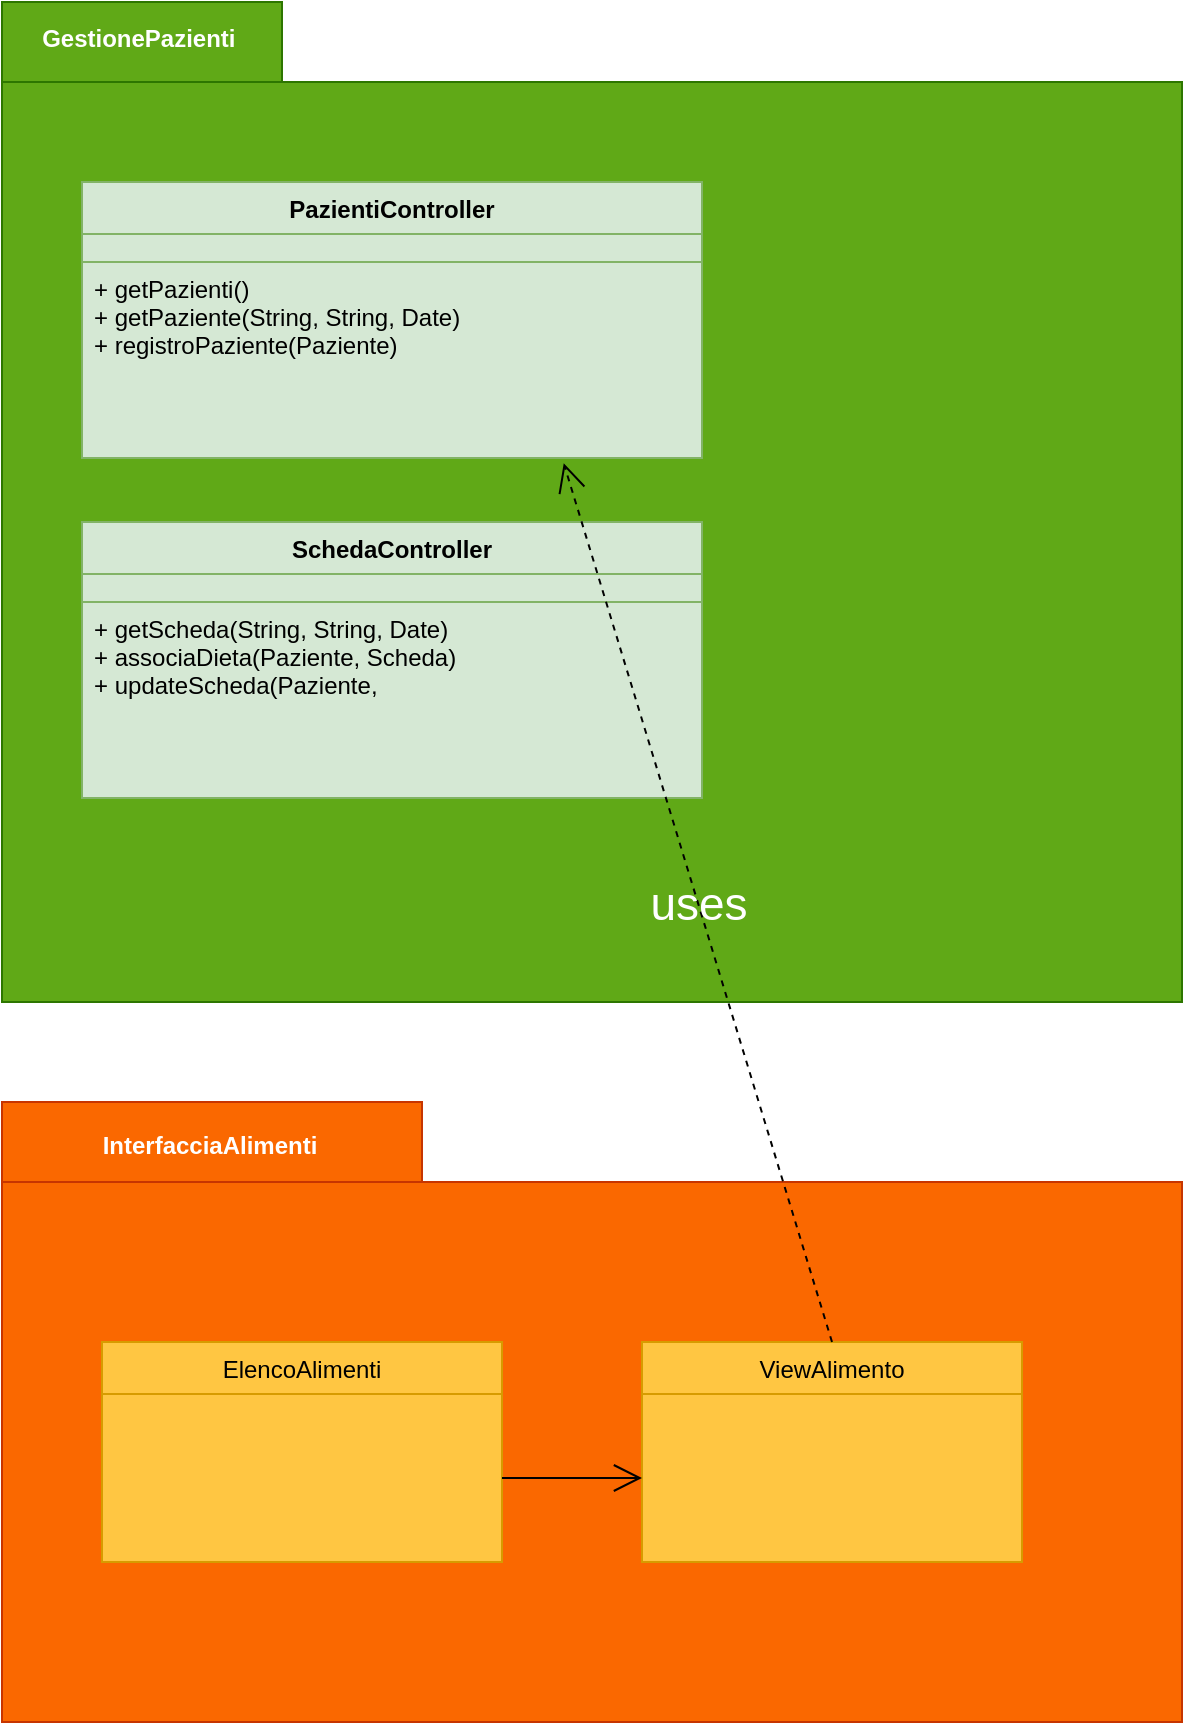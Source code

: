 <mxfile version="17.5.0" type="device"><diagram id="CF-CN9mxn05kVz-OpUtG" name="Page-1"><mxGraphModel dx="1185" dy="661" grid="1" gridSize="10" guides="1" tooltips="1" connect="1" arrows="1" fold="1" page="1" pageScale="1" pageWidth="827" pageHeight="1169" math="0" shadow="0"><root><mxCell id="0"/><mxCell id="1" parent="0"/><mxCell id="Cxv-zkQNOTREW5aY-114-4" value="" style="group" vertex="1" connectable="0" parent="1"><mxGeometry x="50" y="50" width="590" height="500" as="geometry"/></mxCell><mxCell id="Cxv-zkQNOTREW5aY-114-1" value="" style="shape=folder;fontStyle=1;spacingTop=10;tabWidth=140;tabHeight=40;tabPosition=left;html=1;fillColor=#60a917;strokeColor=#2D7600;fontColor=#ffffff;" vertex="1" parent="Cxv-zkQNOTREW5aY-114-4"><mxGeometry width="590" height="500" as="geometry"/></mxCell><mxCell id="Cxv-zkQNOTREW5aY-114-2" value="GestionePazienti" style="text;align=center;fontStyle=1;verticalAlign=middle;spacingLeft=3;spacingRight=3;rotatable=0;points=[[0,0.5],[1,0.5]];portConstraint=eastwest;fontColor=#FFFFFF;" vertex="1" parent="Cxv-zkQNOTREW5aY-114-4"><mxGeometry x="13.538" y="0.845" width="109.767" height="33.333" as="geometry"/></mxCell><mxCell id="Cxv-zkQNOTREW5aY-114-5" value="PazientiController" style="swimlane;fontStyle=1;align=center;verticalAlign=top;childLayout=stackLayout;horizontal=1;startSize=26;horizontalStack=0;resizeParent=1;resizeParentMax=0;resizeLast=0;collapsible=1;marginBottom=0;fillColor=#d5e8d4;strokeColor=#82b366;" vertex="1" parent="Cxv-zkQNOTREW5aY-114-4"><mxGeometry x="40" y="90" width="310" height="138" as="geometry"/></mxCell><mxCell id="Cxv-zkQNOTREW5aY-114-6" value="" style="text;align=left;verticalAlign=top;spacingLeft=4;spacingRight=4;overflow=hidden;rotatable=0;points=[[0,0.5],[1,0.5]];portConstraint=eastwest;fillColor=#d5e8d4;strokeColor=#82b366;" vertex="1" parent="Cxv-zkQNOTREW5aY-114-5"><mxGeometry y="26" width="310" height="14" as="geometry"/></mxCell><mxCell id="Cxv-zkQNOTREW5aY-114-8" value="+ getPazienti()&#xA;+ getPaziente(String, String, Date)&#xA;+ registroPaziente(Paziente)&#xA;&#xA;&#xA;&#xA;" style="text;strokeColor=#82b366;fillColor=#d5e8d4;align=left;verticalAlign=top;spacingLeft=4;spacingRight=4;overflow=hidden;rotatable=0;points=[[0,0.5],[1,0.5]];portConstraint=eastwest;" vertex="1" parent="Cxv-zkQNOTREW5aY-114-5"><mxGeometry y="40" width="310" height="98" as="geometry"/></mxCell><mxCell id="Cxv-zkQNOTREW5aY-114-20" value="SchedaController" style="swimlane;fontStyle=1;align=center;verticalAlign=top;childLayout=stackLayout;horizontal=1;startSize=26;horizontalStack=0;resizeParent=1;resizeParentMax=0;resizeLast=0;collapsible=1;marginBottom=0;fillColor=#d5e8d4;strokeColor=#82b366;" vertex="1" parent="Cxv-zkQNOTREW5aY-114-4"><mxGeometry x="40" y="260" width="310" height="138" as="geometry"/></mxCell><mxCell id="Cxv-zkQNOTREW5aY-114-21" value="" style="text;align=left;verticalAlign=top;spacingLeft=4;spacingRight=4;overflow=hidden;rotatable=0;points=[[0,0.5],[1,0.5]];portConstraint=eastwest;fillColor=#d5e8d4;strokeColor=#82b366;" vertex="1" parent="Cxv-zkQNOTREW5aY-114-20"><mxGeometry y="26" width="310" height="14" as="geometry"/></mxCell><mxCell id="Cxv-zkQNOTREW5aY-114-22" value="+ getScheda(String, String, Date)&#xA;+ associaDieta(Paziente, Scheda)&#xA;+ updateScheda(Paziente, &#xA;&#xA;&#xA;&#xA;" style="text;strokeColor=#82b366;fillColor=#d5e8d4;align=left;verticalAlign=top;spacingLeft=4;spacingRight=4;overflow=hidden;rotatable=0;points=[[0,0.5],[1,0.5]];portConstraint=eastwest;" vertex="1" parent="Cxv-zkQNOTREW5aY-114-20"><mxGeometry y="40" width="310" height="98" as="geometry"/></mxCell><mxCell id="Cxv-zkQNOTREW5aY-114-9" value="" style="shape=folder;fontStyle=1;spacingTop=10;tabWidth=210;tabHeight=40;tabPosition=left;html=1;fontColor=#000000;fillColor=#fa6800;strokeColor=#C73500;" vertex="1" parent="1"><mxGeometry x="50" y="600" width="590" height="310" as="geometry"/></mxCell><mxCell id="Cxv-zkQNOTREW5aY-114-10" value="InterfacciaAlimenti" style="text;align=center;fontStyle=1;verticalAlign=middle;spacingLeft=3;spacingRight=3;strokeColor=none;rotatable=0;points=[[0,0.5],[1,0.5]];portConstraint=eastwest;fontColor=#FFFFFF;" vertex="1" parent="1"><mxGeometry x="114" y="608" width="80" height="26" as="geometry"/></mxCell><mxCell id="Cxv-zkQNOTREW5aY-114-11" value="ViewAlimento" style="swimlane;fontStyle=0;childLayout=stackLayout;horizontal=1;startSize=26;fillColor=#FFC642;horizontalStack=0;resizeParent=1;resizeParentMax=0;resizeLast=0;collapsible=1;marginBottom=0;strokeColor=#d79b00;" vertex="1" parent="1"><mxGeometry x="370" y="720" width="190" height="110" as="geometry"/></mxCell><mxCell id="Cxv-zkQNOTREW5aY-114-12" value="" style="text;strokeColor=#d79b00;fillColor=#FFC642;align=left;verticalAlign=top;spacingLeft=4;spacingRight=4;overflow=hidden;rotatable=0;points=[[0,0.5],[1,0.5]];portConstraint=eastwest;" vertex="1" parent="Cxv-zkQNOTREW5aY-114-11"><mxGeometry y="26" width="190" height="84" as="geometry"/></mxCell><mxCell id="Cxv-zkQNOTREW5aY-114-15" value="ElencoAlimenti" style="swimlane;fontStyle=0;childLayout=stackLayout;horizontal=1;startSize=26;fillColor=#FFC642;horizontalStack=0;resizeParent=1;resizeParentMax=0;resizeLast=0;collapsible=1;marginBottom=0;strokeColor=#d79b00;" vertex="1" parent="1"><mxGeometry x="100" y="720" width="200" height="110" as="geometry"/></mxCell><mxCell id="Cxv-zkQNOTREW5aY-114-16" value="" style="text;strokeColor=#d79b00;fillColor=#FFC642;align=left;verticalAlign=top;spacingLeft=4;spacingRight=4;overflow=hidden;rotatable=0;points=[[0,0.5],[1,0.5]];portConstraint=eastwest;" vertex="1" parent="Cxv-zkQNOTREW5aY-114-15"><mxGeometry y="26" width="200" height="84" as="geometry"/></mxCell><mxCell id="Cxv-zkQNOTREW5aY-114-18" value="" style="endArrow=open;endFill=1;endSize=12;html=1;rounded=0;fontColor=#FFFFFF;exitX=1;exitY=0.5;exitDx=0;exitDy=0;entryX=0;entryY=0.5;entryDx=0;entryDy=0;" edge="1" parent="1" source="Cxv-zkQNOTREW5aY-114-16" target="Cxv-zkQNOTREW5aY-114-12"><mxGeometry width="160" relative="1" as="geometry"><mxPoint x="330" y="870" as="sourcePoint"/><mxPoint x="490" y="870" as="targetPoint"/></mxGeometry></mxCell><mxCell id="Cxv-zkQNOTREW5aY-114-19" value="&lt;span style=&quot;font-size: 23px&quot;&gt;uses&lt;/span&gt;" style="endArrow=open;endSize=12;dashed=1;html=1;rounded=0;fontColor=#FFFFFF;exitX=0.5;exitY=0;exitDx=0;exitDy=0;entryX=0.777;entryY=1.027;entryDx=0;entryDy=0;entryPerimeter=0;labelBackgroundColor=none;spacing=7;fontSize=23;" edge="1" parent="1" source="Cxv-zkQNOTREW5aY-114-11" target="Cxv-zkQNOTREW5aY-114-8"><mxGeometry width="160" relative="1" as="geometry"><mxPoint x="260" y="730" as="sourcePoint"/><mxPoint x="251.9" y="289.96" as="targetPoint"/></mxGeometry></mxCell></root></mxGraphModel></diagram></mxfile>